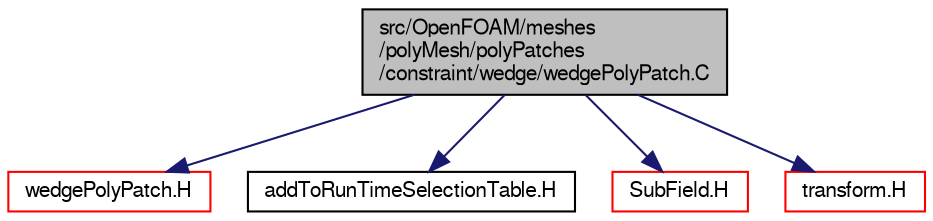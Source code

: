 digraph "src/OpenFOAM/meshes/polyMesh/polyPatches/constraint/wedge/wedgePolyPatch.C"
{
  bgcolor="transparent";
  edge [fontname="FreeSans",fontsize="10",labelfontname="FreeSans",labelfontsize="10"];
  node [fontname="FreeSans",fontsize="10",shape=record];
  Node0 [label="src/OpenFOAM/meshes\l/polyMesh/polyPatches\l/constraint/wedge/wedgePolyPatch.C",height=0.2,width=0.4,color="black", fillcolor="grey75", style="filled", fontcolor="black"];
  Node0 -> Node1 [color="midnightblue",fontsize="10",style="solid",fontname="FreeSans"];
  Node1 [label="wedgePolyPatch.H",height=0.2,width=0.4,color="red",URL="$a11741.html"];
  Node0 -> Node153 [color="midnightblue",fontsize="10",style="solid",fontname="FreeSans"];
  Node153 [label="addToRunTimeSelectionTable.H",height=0.2,width=0.4,color="black",URL="$a09263.html",tooltip="Macros for easy insertion into run-time selection tables. "];
  Node0 -> Node154 [color="midnightblue",fontsize="10",style="solid",fontname="FreeSans"];
  Node154 [label="SubField.H",height=0.2,width=0.4,color="red",URL="$a09599.html"];
  Node0 -> Node156 [color="midnightblue",fontsize="10",style="solid",fontname="FreeSans"];
  Node156 [label="transform.H",height=0.2,width=0.4,color="red",URL="$a12779.html",tooltip="3D tensor transformation operations. "];
}
